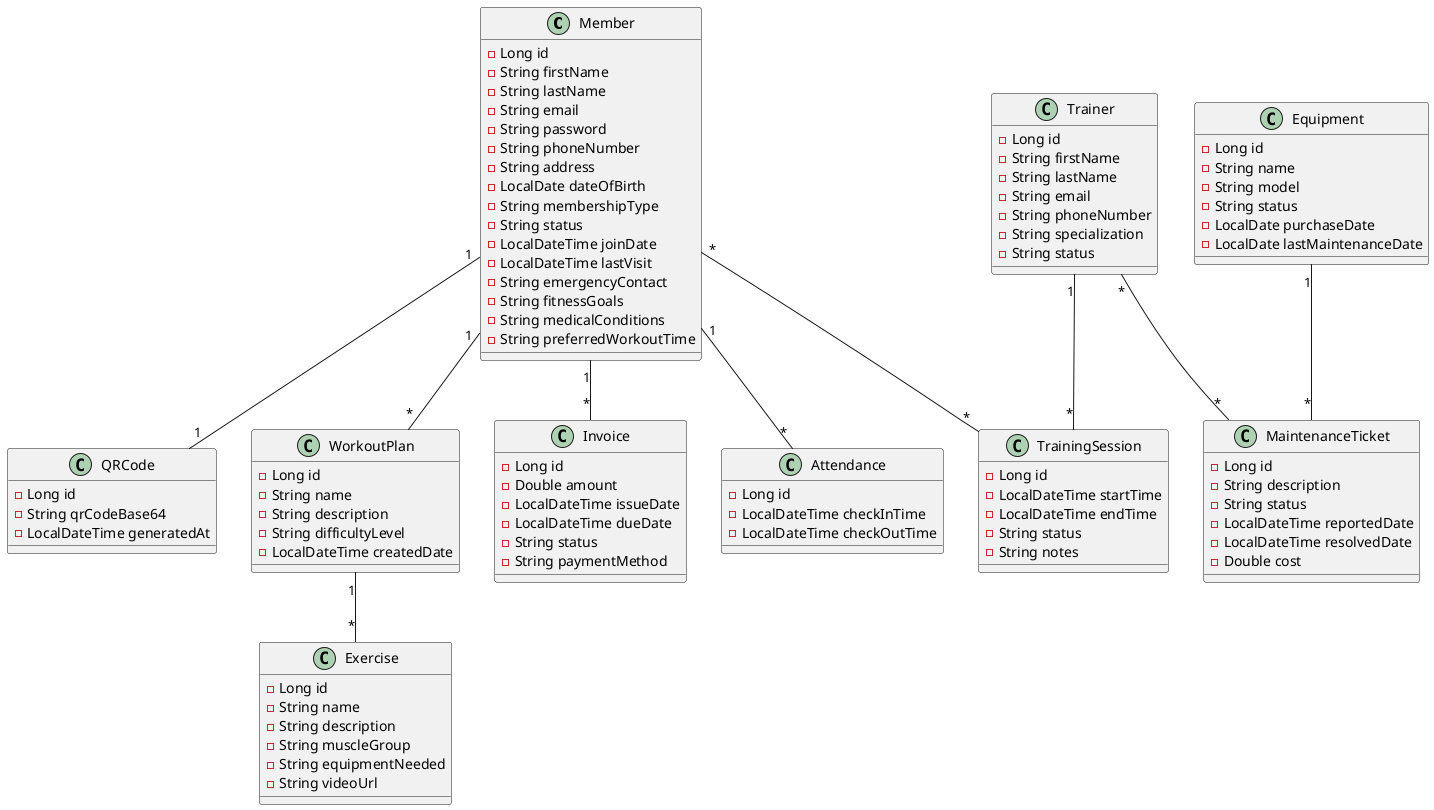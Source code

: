 @startuml GymSync Class Diagram

' Main Entities
class Member {
    - Long id
    - String firstName
    - String lastName
    - String email
    - String password
    - String phoneNumber
    - String address
    - LocalDate dateOfBirth
    - String membershipType
    - String status
    - LocalDateTime joinDate
    - LocalDateTime lastVisit
    - String emergencyContact
    - String fitnessGoals
    - String medicalConditions
    - String preferredWorkoutTime
}

class QRCode {
    - Long id
    - String qrCodeBase64
    - LocalDateTime generatedAt
}

class Trainer {
    - Long id
    - String firstName
    - String lastName
    - String email
    - String phoneNumber
    - String specialization
    - String status
}

class TrainingSession {
    - Long id
    - LocalDateTime startTime
    - LocalDateTime endTime
    - String status
    - String notes
}

class WorkoutPlan {
    - Long id
    - String name
    - String description
    - String difficultyLevel
    - LocalDateTime createdDate
}

class Exercise {
    - Long id
    - String name
    - String description
    - String muscleGroup
    - String equipmentNeeded
    - String videoUrl
}

class Equipment {
    - Long id
    - String name
    - String model
    - String status
    - LocalDate purchaseDate
    - LocalDate lastMaintenanceDate
}

class MaintenanceTicket {
    - Long id
    - String description
    - String status
    - LocalDateTime reportedDate
    - LocalDateTime resolvedDate
    - Double cost
}

class Invoice {
    - Long id
    - Double amount
    - LocalDateTime issueDate
    - LocalDateTime dueDate
    - String status
    - String paymentMethod
}

class Attendance {
    - Long id
    - LocalDateTime checkInTime
    - LocalDateTime checkOutTime
}

' Relationships
Member "1" -- "1" QRCode
Member "1" -- "*" Attendance
Member "1" -- "*" Invoice
Member "1" -- "*" WorkoutPlan

Trainer "1" -- "*" TrainingSession
Member "*" -- "*" TrainingSession

WorkoutPlan "1" -- "*" Exercise

Equipment "1" -- "*" MaintenanceTicket
Trainer "*" -- "*" MaintenanceTicket

@enduml 